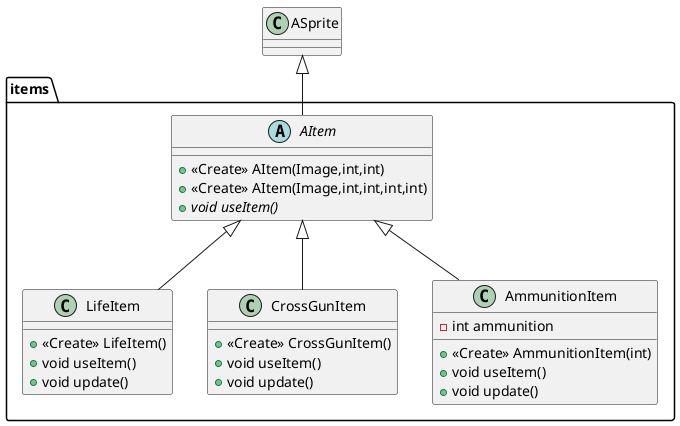 @startuml

class items.LifeItem {
+ <<Create>> LifeItem()
+ void useItem()
+ void update()
}

abstract class items.AItem {
+ <<Create>> AItem(Image,int,int)
+ <<Create>> AItem(Image,int,int,int,int)
+ {abstract}void useItem()
}

class items.CrossGunItem {
+ <<Create>> CrossGunItem()
+ void useItem()
+ void update()
}


class items.AmmunitionItem {
- int ammunition
+ <<Create>> AmmunitionItem(int)
+ void useItem()
+ void update()
}

ASprite <|-- items.AItem
items.AItem <|-- items.LifeItem
items.AItem <|-- items.CrossGunItem
items.AItem <|-- items.AmmunitionItem
@enduml